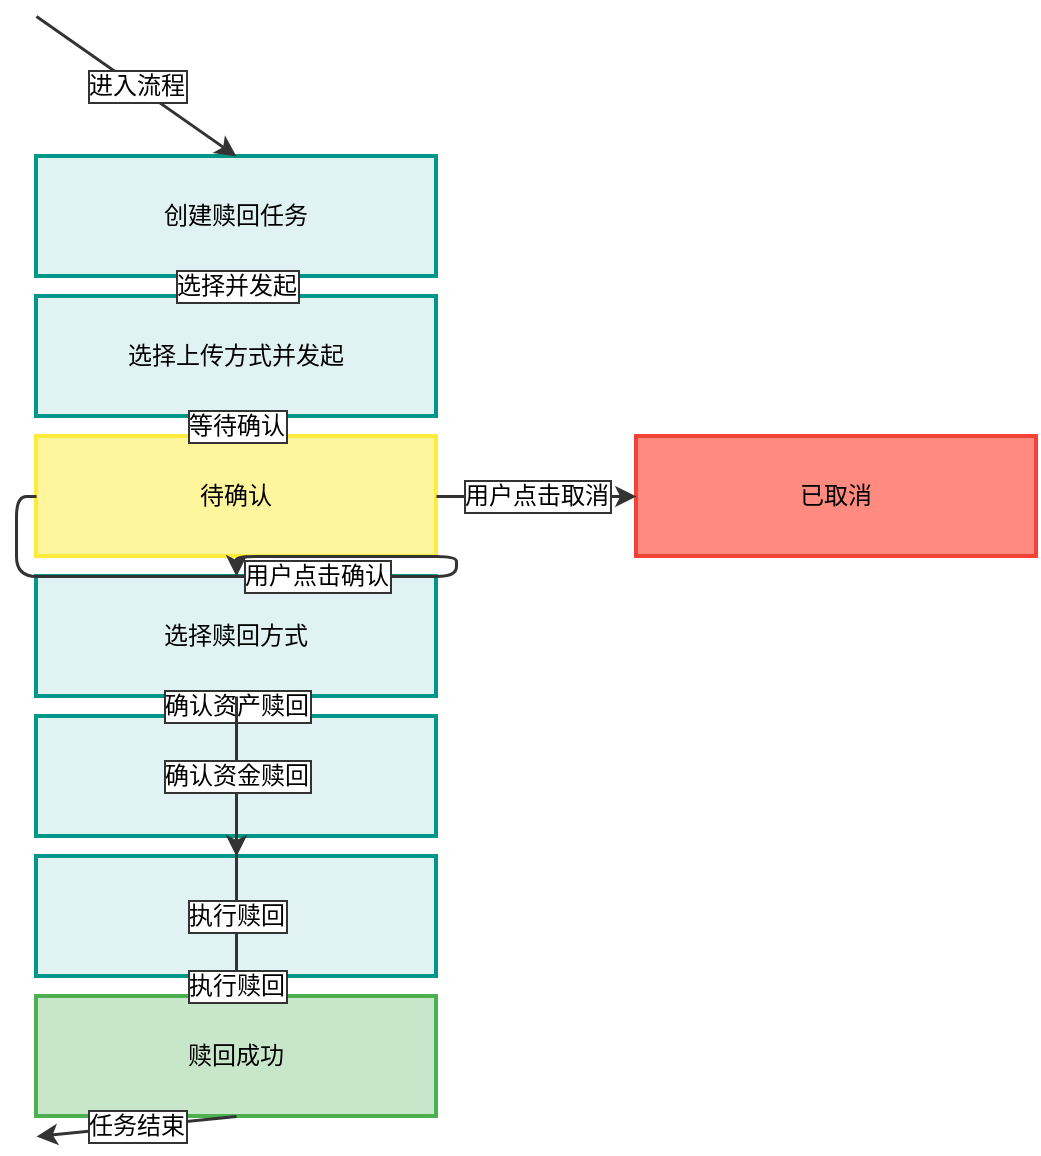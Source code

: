 <mxfile version="22.1.0" type="device">
  <diagram id="diagramId" name="简化资产赎回状态机流程图">
    <mxGraphModel dx="1200" dy="800" grid="1" gridSize="10" guides="1" tooltips="1" connect="1" arrows="1" fold="1" page="1" pageScale="1" pageWidth="850" pageHeight="1100" math="0" shadow="0">
      <root>
        <mxCell id="0"/>
        <mxCell id="1" parent="0"/>
        <!-- 开始节点 -->
        <mxCell id="start" value="" style="shape=circle;fillColor=#009688;size=15" vertex="1" parent="1">
          <mxGeometry x="150" y="50" as="geometry"/>
        </mxCell>
        <!-- 创建赎回任务状态 -->
        <mxCell id="create_task" value="创建赎回任务" style="shape=rounded;fillColor=#e0f2f1;strokeColor=#009688;strokeWidth=2;whiteSpace=wrap;html=1;fontSize=12" vertex="1" parent="1">
          <mxGeometry x="150" y="120" width="200" height="60" as="geometry"/>
        </mxCell>
        <!-- 选择上传方式状态 -->
        <mxCell id="select_upload" value="选择上传方式并发起" style="shape=rounded;fillColor=#e0f2f1;strokeColor=#009688;strokeWidth=2;whiteSpace=wrap;html=1;fontSize=12" vertex="1" parent="1">
          <mxGeometry x="150" y="190" width="200" height="60" as="geometry"/>
        </mxCell>
        <!-- 待确认状态（分支节点） -->
        <mxCell id="await_confirm" value="待确认" style="shape=diamond;fillColor=#fff59d;strokeColor=#ffeb3b;strokeWidth=2;whiteSpace=wrap;html=1;fontSize=12" vertex="1" parent="1">
          <mxGeometry x="150" y="260" width="200" height="60" as="geometry"/>
        </mxCell>
        <!-- 已取消状态 -->
        <mxCell id="cancelled" value="已取消" style="shape=rounded;fillColor=#ff8a80;strokeColor=#f44336;strokeWidth=2;whiteSpace=wrap;html=1;fontSize=12" vertex="1" parent="1">
          <mxGeometry x="450" y="260" width="200" height="60" as="geometry"/>
        </mxCell>
        <!-- 选择赎回方式状态 -->
        <mxCell id="select_redemption" value="选择赎回方式" style="shape=rounded;fillColor=#e0f2f1;strokeColor=#009688;strokeWidth=2;whiteSpace=wrap;html=1;fontSize=12" vertex="1" parent="1">
          <mxGeometry x="150" y="330" width="200" height="60" as="geometry"/>
        </mxCell>
        <!-- 资产赎回状态 -->
        <mxCell id="asset_redemption" value="资产赎回" style="shape=rounded;fillColor=#e0f2f1;strokeColor=#009688;strokeWidth=2;whiteSpace=wrap;html=1;fontSize=12" vertex="1" parent="1">
          <mxGeometry x="150" y="400" width="200" height="60" as="geometry"/>
        </mxCell>
        <!-- 资金赎回状态 -->
        <mxCell id="fund_redemption" value="资金赎回" style="shape=rounded;fillColor=#e0f2f1;strokeColor=#009688;strokeWidth=2;whiteSpace=wrap;html=1;fontSize=12" vertex="1" parent="1">
          <mxGeometry x="150" y="470" width="200" height="60" as="geometry"/>
        </mxCell>
        <!-- 赎回成功状态 -->
        <mxCell id="success" value="赎回成功" style="shape=rounded;fillColor=#c8e6c9;strokeColor=#4caf50;strokeWidth=2;whiteSpace=wrap;html=1;fontSize=12" vertex="1" parent="1">
          <mxGeometry x="150" y="540" width="200" height="60" as="geometry"/>
        </mxCell>
        <!-- 结束节点 -->
        <mxCell id="end" value="" style="shape=square;fillColor=#000000;size=15" vertex="1" parent="1">
          <mxGeometry x="150" y="610" as="geometry"/>
        </mxCell>
        <!-- 连接线及事件标注 -->
        <mxCell id="link1" value="进入流程" style="edgeStyle=orthogonalEdgeStyle;rounded=1;exitX=0.5;exitY=1;entryX=0.5;entryY=0;strokeColor=#333333;strokeWidth=1.5;html=1;labelBackgroundColor=#ffffff;labelBorderColor=#333333;labelBorder=1;labelVerticalAlign=middle;labelAlign=center;fontSize=12" edge="1" parent="1" source="start" target="create_task">
          <mxGeometry relative="1" as="geometry"/>
        </mxCell>
        <mxCell id="link2" value="选择并发起" style="edgeStyle=orthogonalEdgeStyle;rounded=1;exitX=0.5;exitY=1;entryX=0.5;entryY=0;strokeColor=#333333;strokeWidth=1.5;html=1;labelBackgroundColor=#ffffff;labelBorderColor=#333333;labelBorder=1;labelVerticalAlign=middle;labelAlign=center;fontSize=12" edge="1" parent="1" source="create_task" target="select_upload">
          <mxGeometry relative="1" as="geometry"/>
        </mxCell>
        <mxCell id="link3" value="等待确认" style="edgeStyle=orthogonalEdgeStyle;rounded=1;exitX=0.5;exitY=1;entryX=0.5;entryY=0;strokeColor=#333333;strokeWidth=1.5;html=1;labelBackgroundColor=#ffffff;labelBorderColor=#333333;labelBorder=1;labelVerticalAlign=middle;labelAlign=center;fontSize=12" edge="1" parent="1" source="select_upload" target="await_confirm">
          <mxGeometry relative="1" as="geometry"/>
        </mxCell>
        <mxCell id="link4" value="用户点击取消" style="edgeStyle=orthogonalEdgeStyle;rounded=1;exitX=1;exitY=0.5;entryX=0;entryY=0.5;strokeColor=#333333;strokeWidth=1.5;html=1;labelBackgroundColor=#ffffff;labelBorderColor=#333333;labelBorder=1;labelVerticalAlign=middle;labelAlign=center;fontSize=12" edge="1" parent="1" source="await_confirm" target="cancelled">
          <mxGeometry relative="1" as="geometry"/>
        </mxCell>
        <mxCell id="link5" value="用户点击确认" style="edgeStyle=orthogonalEdgeStyle;rounded=1;exitX=0;exitY=0.5;entryX=0.5;entryY=0;strokeColor=#333333;strokeWidth=1.5;html=1;labelBackgroundColor=#ffffff;labelBorderColor=#333333;labelBorder=1;labelVerticalAlign=middle;labelAlign=center;fontSize=12" edge="1" parent="1" source="await_confirm" target="select_redemption">
          <mxGeometry relative="1" as="geometry"/>
        </mxCell>
        <mxCell id="link6" value="确认资产赎回" style="edgeStyle=orthogonalEdgeStyle;rounded=1;exitX=0.5;exitY=1;entryX=0.5;entryY=0;strokeColor=#333333;strokeWidth=1.5;html=1;labelBackgroundColor=#ffffff;labelBorderColor=#333333;labelBorder=1;labelVerticalAlign=middle;labelAlign=center;fontSize=12" edge="1" parent="1" source="select_redemption" target="asset_redemption">
          <mxGeometry relative="1" as="geometry"/>
        </mxCell>
        <mxCell id="link7" value="确认资金赎回" style="edgeStyle=orthogonalEdgeStyle;rounded=1;exitX=0.5;exitY=1;entryX=0.5;entryY=0;strokeColor=#333333;strokeWidth=1.5;html=1;labelBackgroundColor=#ffffff;labelBorderColor=#333333;labelBorder=1;labelVerticalAlign=middle;labelAlign=center;fontSize=12" edge="1" parent="1" source="select_redemption" target="fund_redemption">
          <mxGeometry relative="1" as="geometry"/>
        </mxCell>
        <mxCell id="link8" value="执行赎回" style="edgeStyle=orthogonalEdgeStyle;rounded=1;exitX=0.5;exitY=1;entryX=0.5;entryY=0;strokeColor=#333333;strokeWidth=1.5;html=1;labelBackgroundColor=#ffffff;labelBorderColor=#333333;labelBorder=1;labelVerticalAlign=middle;labelAlign=center;fontSize=12" edge="1" parent="1" source="asset_redemption" target="success">
          <mxGeometry relative="1" as="geometry"/>
        </mxCell>
        <mxCell id="link9" value="执行赎回" style="edgeStyle=orthogonalEdgeStyle;rounded=1;exitX=0.5;exitY=1;entryX=0.5;entryY=0;strokeColor=#333333;strokeWidth=1.5;html=1;labelBackgroundColor=#ffffff;labelBorderColor=#333333;labelBorder=1;labelVerticalAlign=middle;labelAlign=center;fontSize=12" edge="1" parent="1" source="fund_redemption" target="success">
          <mxGeometry relative="1" as="geometry"/>
        </mxCell>
        <mxCell id="link10" value="任务结束" style="edgeStyle=orthogonalEdgeStyle;rounded=1;exitX=0.5;exitY=1;entryX=0.5;entryY=0;strokeColor=#333333;strokeWidth=1.5;html=1;labelBackgroundColor=#ffffff;labelBorderColor=#333333;labelBorder=1;labelVerticalAlign=middle;labelAlign=center;fontSize=12" edge="1" parent="1" source="success" target="end">
          <mxGeometry relative="1" as="geometry"/>
        </mxCell>
      </root>
    </mxGraphModel>
  </diagram>
</mxfile>

